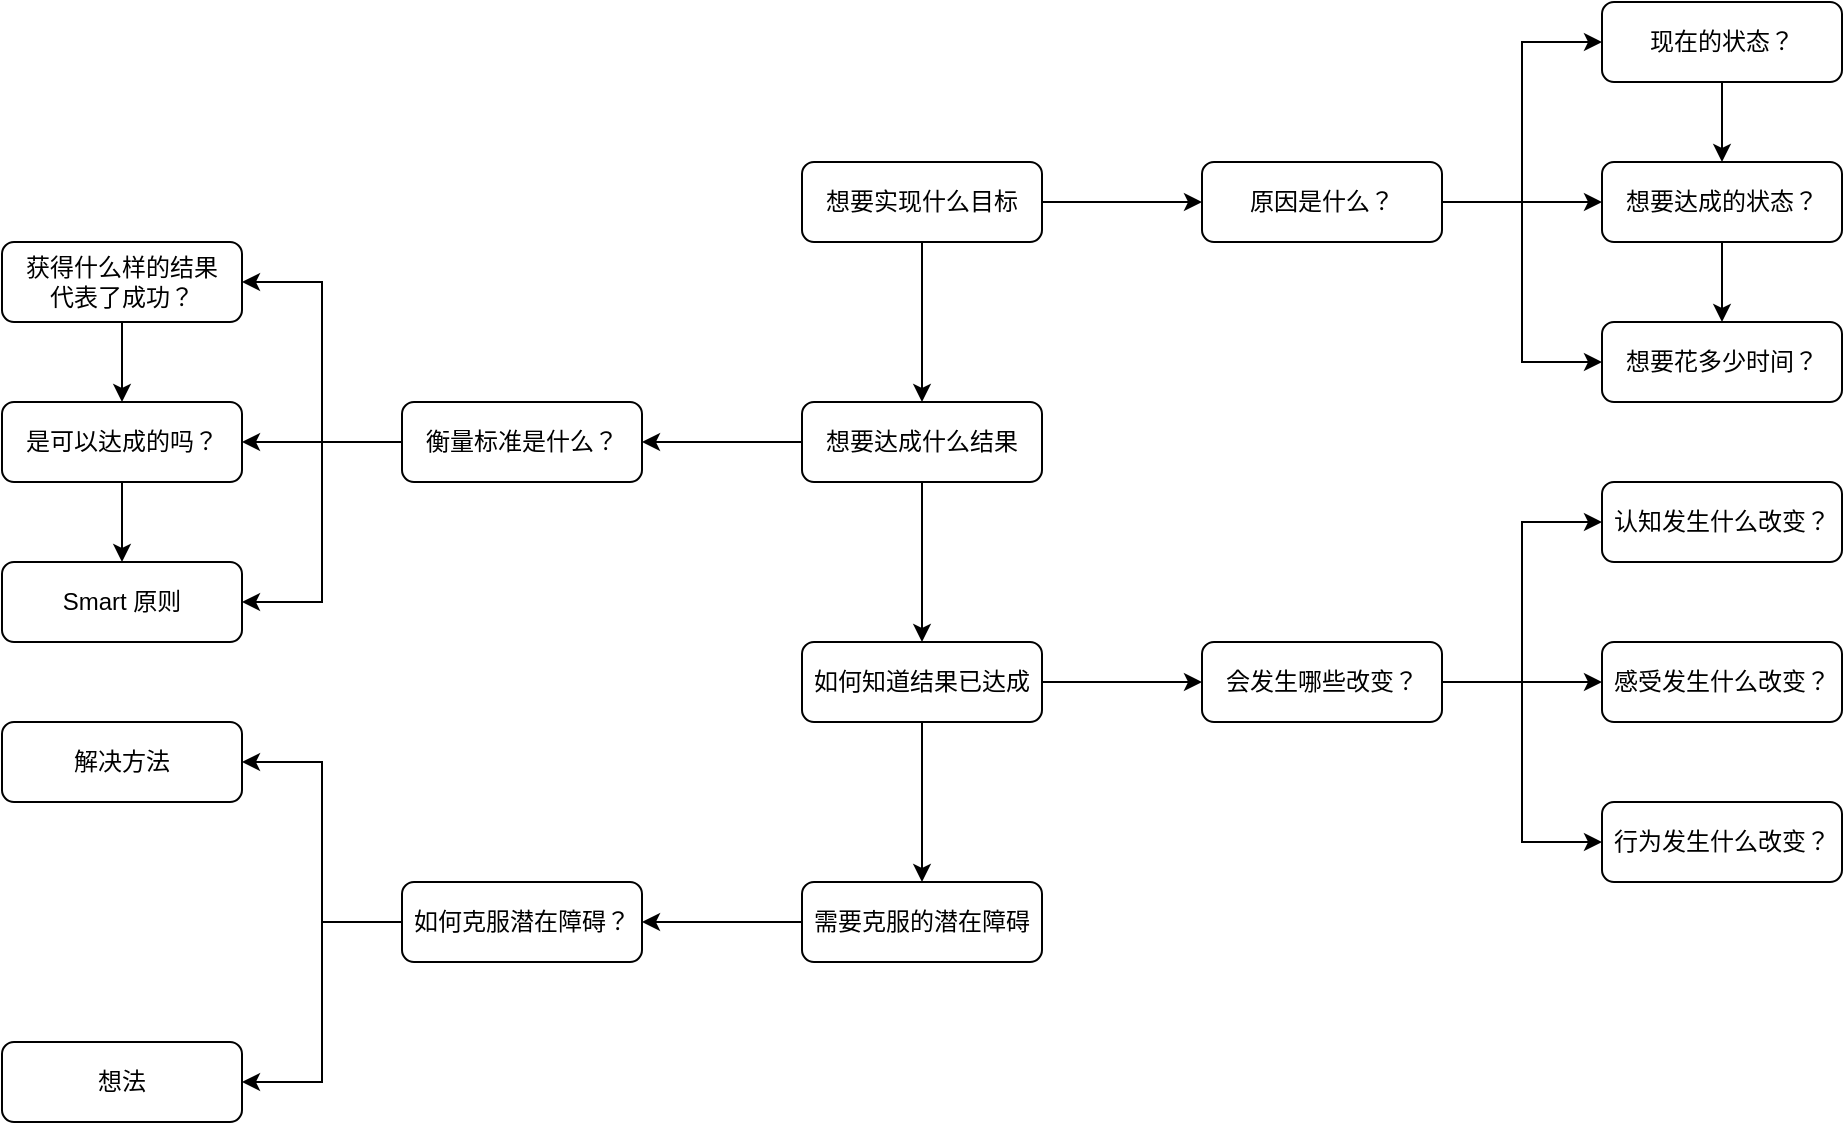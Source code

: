 <mxfile version="24.8.6">
  <diagram name="行动计划" id="g7bI6O3wesZc79Nfie9q">
    <mxGraphModel dx="1820" dy="515" grid="1" gridSize="10" guides="1" tooltips="1" connect="1" arrows="1" fold="1" page="1" pageScale="1" pageWidth="827" pageHeight="1169" math="0" shadow="0">
      <root>
        <mxCell id="0" />
        <mxCell id="1" parent="0" />
        <mxCell id="AEj-KMiuFNynOYT03KIb-4" style="edgeStyle=orthogonalEdgeStyle;rounded=0;orthogonalLoop=1;jettySize=auto;html=1;" edge="1" parent="1" source="AEj-KMiuFNynOYT03KIb-1" target="AEj-KMiuFNynOYT03KIb-3">
          <mxGeometry relative="1" as="geometry" />
        </mxCell>
        <mxCell id="AEj-KMiuFNynOYT03KIb-13" style="edgeStyle=orthogonalEdgeStyle;rounded=0;orthogonalLoop=1;jettySize=auto;html=1;" edge="1" parent="1" source="AEj-KMiuFNynOYT03KIb-1" target="AEj-KMiuFNynOYT03KIb-2">
          <mxGeometry relative="1" as="geometry" />
        </mxCell>
        <mxCell id="AEj-KMiuFNynOYT03KIb-1" value="想要实现什么目标" style="rounded=1;whiteSpace=wrap;html=1;" vertex="1" parent="1">
          <mxGeometry x="360" y="160" width="120" height="40" as="geometry" />
        </mxCell>
        <mxCell id="AEj-KMiuFNynOYT03KIb-21" style="edgeStyle=orthogonalEdgeStyle;rounded=0;orthogonalLoop=1;jettySize=auto;html=1;" edge="1" parent="1" source="AEj-KMiuFNynOYT03KIb-2" target="AEj-KMiuFNynOYT03KIb-20">
          <mxGeometry relative="1" as="geometry" />
        </mxCell>
        <mxCell id="AEj-KMiuFNynOYT03KIb-2" value="想要达成什么结果" style="rounded=1;whiteSpace=wrap;html=1;" vertex="1" parent="1">
          <mxGeometry x="360" y="280" width="120" height="40" as="geometry" />
        </mxCell>
        <mxCell id="AEj-KMiuFNynOYT03KIb-6" style="edgeStyle=orthogonalEdgeStyle;rounded=0;orthogonalLoop=1;jettySize=auto;html=1;entryX=0;entryY=0.5;entryDx=0;entryDy=0;" edge="1" parent="1" source="AEj-KMiuFNynOYT03KIb-3" target="AEj-KMiuFNynOYT03KIb-5">
          <mxGeometry relative="1" as="geometry" />
        </mxCell>
        <mxCell id="AEj-KMiuFNynOYT03KIb-32" style="edgeStyle=orthogonalEdgeStyle;rounded=0;orthogonalLoop=1;jettySize=auto;html=1;" edge="1" parent="1" source="AEj-KMiuFNynOYT03KIb-3" target="AEj-KMiuFNynOYT03KIb-7">
          <mxGeometry relative="1" as="geometry" />
        </mxCell>
        <mxCell id="AEj-KMiuFNynOYT03KIb-33" style="edgeStyle=orthogonalEdgeStyle;rounded=0;orthogonalLoop=1;jettySize=auto;html=1;entryX=0;entryY=0.5;entryDx=0;entryDy=0;" edge="1" parent="1" source="AEj-KMiuFNynOYT03KIb-3" target="AEj-KMiuFNynOYT03KIb-9">
          <mxGeometry relative="1" as="geometry" />
        </mxCell>
        <mxCell id="AEj-KMiuFNynOYT03KIb-3" value="原因是什么？" style="rounded=1;whiteSpace=wrap;html=1;" vertex="1" parent="1">
          <mxGeometry x="560" y="160" width="120" height="40" as="geometry" />
        </mxCell>
        <mxCell id="AEj-KMiuFNynOYT03KIb-8" style="edgeStyle=orthogonalEdgeStyle;rounded=0;orthogonalLoop=1;jettySize=auto;html=1;entryX=0.5;entryY=0;entryDx=0;entryDy=0;" edge="1" parent="1" source="AEj-KMiuFNynOYT03KIb-5" target="AEj-KMiuFNynOYT03KIb-7">
          <mxGeometry relative="1" as="geometry" />
        </mxCell>
        <mxCell id="AEj-KMiuFNynOYT03KIb-5" value="现在的状态？" style="rounded=1;whiteSpace=wrap;html=1;" vertex="1" parent="1">
          <mxGeometry x="760" y="80" width="120" height="40" as="geometry" />
        </mxCell>
        <mxCell id="AEj-KMiuFNynOYT03KIb-10" style="edgeStyle=orthogonalEdgeStyle;rounded=0;orthogonalLoop=1;jettySize=auto;html=1;entryX=0.5;entryY=0;entryDx=0;entryDy=0;" edge="1" parent="1" source="AEj-KMiuFNynOYT03KIb-7" target="AEj-KMiuFNynOYT03KIb-9">
          <mxGeometry relative="1" as="geometry" />
        </mxCell>
        <mxCell id="AEj-KMiuFNynOYT03KIb-7" value="想要达成的状态？" style="rounded=1;whiteSpace=wrap;html=1;" vertex="1" parent="1">
          <mxGeometry x="760" y="160" width="120" height="40" as="geometry" />
        </mxCell>
        <mxCell id="AEj-KMiuFNynOYT03KIb-9" value="想要花多少时间？" style="rounded=1;whiteSpace=wrap;html=1;" vertex="1" parent="1">
          <mxGeometry x="760" y="240" width="120" height="40" as="geometry" />
        </mxCell>
        <mxCell id="AEj-KMiuFNynOYT03KIb-23" style="edgeStyle=orthogonalEdgeStyle;rounded=0;orthogonalLoop=1;jettySize=auto;html=1;" edge="1" parent="1" source="AEj-KMiuFNynOYT03KIb-20" target="AEj-KMiuFNynOYT03KIb-22">
          <mxGeometry relative="1" as="geometry" />
        </mxCell>
        <mxCell id="AEj-KMiuFNynOYT03KIb-36" value="" style="edgeStyle=orthogonalEdgeStyle;rounded=0;orthogonalLoop=1;jettySize=auto;html=1;" edge="1" parent="1" source="AEj-KMiuFNynOYT03KIb-20" target="AEj-KMiuFNynOYT03KIb-35">
          <mxGeometry relative="1" as="geometry" />
        </mxCell>
        <mxCell id="AEj-KMiuFNynOYT03KIb-20" value="如何知道结果已达成" style="rounded=1;whiteSpace=wrap;html=1;" vertex="1" parent="1">
          <mxGeometry x="360" y="400" width="120" height="40" as="geometry" />
        </mxCell>
        <mxCell id="AEj-KMiuFNynOYT03KIb-27" style="edgeStyle=orthogonalEdgeStyle;rounded=0;orthogonalLoop=1;jettySize=auto;html=1;entryX=0;entryY=0.5;entryDx=0;entryDy=0;" edge="1" parent="1" source="AEj-KMiuFNynOYT03KIb-22" target="AEj-KMiuFNynOYT03KIb-26">
          <mxGeometry relative="1" as="geometry" />
        </mxCell>
        <mxCell id="AEj-KMiuFNynOYT03KIb-28" style="edgeStyle=orthogonalEdgeStyle;rounded=0;orthogonalLoop=1;jettySize=auto;html=1;" edge="1" parent="1" source="AEj-KMiuFNynOYT03KIb-22" target="AEj-KMiuFNynOYT03KIb-25">
          <mxGeometry relative="1" as="geometry" />
        </mxCell>
        <mxCell id="AEj-KMiuFNynOYT03KIb-29" style="edgeStyle=orthogonalEdgeStyle;rounded=0;orthogonalLoop=1;jettySize=auto;html=1;entryX=0;entryY=0.5;entryDx=0;entryDy=0;" edge="1" parent="1" source="AEj-KMiuFNynOYT03KIb-22" target="AEj-KMiuFNynOYT03KIb-24">
          <mxGeometry relative="1" as="geometry" />
        </mxCell>
        <mxCell id="AEj-KMiuFNynOYT03KIb-22" value="会发生哪些改变？" style="rounded=1;whiteSpace=wrap;html=1;" vertex="1" parent="1">
          <mxGeometry x="560" y="400" width="120" height="40" as="geometry" />
        </mxCell>
        <mxCell id="AEj-KMiuFNynOYT03KIb-24" value="行为发生什么改变？" style="rounded=1;whiteSpace=wrap;html=1;" vertex="1" parent="1">
          <mxGeometry x="760" y="480" width="120" height="40" as="geometry" />
        </mxCell>
        <mxCell id="AEj-KMiuFNynOYT03KIb-25" value="感受发生什么改变？" style="rounded=1;whiteSpace=wrap;html=1;" vertex="1" parent="1">
          <mxGeometry x="760" y="400" width="120" height="40" as="geometry" />
        </mxCell>
        <mxCell id="AEj-KMiuFNynOYT03KIb-26" value="认知发生什么改变？" style="rounded=1;whiteSpace=wrap;html=1;" vertex="1" parent="1">
          <mxGeometry x="760" y="320" width="120" height="40" as="geometry" />
        </mxCell>
        <mxCell id="AEj-KMiuFNynOYT03KIb-12" style="edgeStyle=orthogonalEdgeStyle;rounded=0;orthogonalLoop=1;jettySize=auto;html=1;" edge="1" parent="1" source="AEj-KMiuFNynOYT03KIb-2" target="AEj-KMiuFNynOYT03KIb-11">
          <mxGeometry relative="1" as="geometry" />
        </mxCell>
        <mxCell id="AEj-KMiuFNynOYT03KIb-16" style="edgeStyle=orthogonalEdgeStyle;rounded=0;orthogonalLoop=1;jettySize=auto;html=1;entryX=1;entryY=0.5;entryDx=0;entryDy=0;" edge="1" parent="1" source="AEj-KMiuFNynOYT03KIb-11" target="AEj-KMiuFNynOYT03KIb-15">
          <mxGeometry relative="1" as="geometry">
            <Array as="points">
              <mxPoint x="120" y="300" />
              <mxPoint x="120" y="220" />
            </Array>
          </mxGeometry>
        </mxCell>
        <mxCell id="AEj-KMiuFNynOYT03KIb-30" style="edgeStyle=orthogonalEdgeStyle;rounded=0;orthogonalLoop=1;jettySize=auto;html=1;" edge="1" parent="1" source="AEj-KMiuFNynOYT03KIb-11" target="AEj-KMiuFNynOYT03KIb-14">
          <mxGeometry relative="1" as="geometry" />
        </mxCell>
        <mxCell id="AEj-KMiuFNynOYT03KIb-31" style="edgeStyle=orthogonalEdgeStyle;rounded=0;orthogonalLoop=1;jettySize=auto;html=1;entryX=1;entryY=0.5;entryDx=0;entryDy=0;" edge="1" parent="1" source="AEj-KMiuFNynOYT03KIb-11" target="AEj-KMiuFNynOYT03KIb-18">
          <mxGeometry relative="1" as="geometry" />
        </mxCell>
        <mxCell id="AEj-KMiuFNynOYT03KIb-11" value="衡量标准是什么？" style="rounded=1;whiteSpace=wrap;html=1;" vertex="1" parent="1">
          <mxGeometry x="160" y="280" width="120" height="40" as="geometry" />
        </mxCell>
        <mxCell id="AEj-KMiuFNynOYT03KIb-19" value="" style="edgeStyle=orthogonalEdgeStyle;rounded=0;orthogonalLoop=1;jettySize=auto;html=1;" edge="1" parent="1" source="AEj-KMiuFNynOYT03KIb-14" target="AEj-KMiuFNynOYT03KIb-18">
          <mxGeometry relative="1" as="geometry" />
        </mxCell>
        <mxCell id="AEj-KMiuFNynOYT03KIb-14" value="是可以达成的吗？" style="rounded=1;whiteSpace=wrap;html=1;" vertex="1" parent="1">
          <mxGeometry x="-40" y="280" width="120" height="40" as="geometry" />
        </mxCell>
        <mxCell id="AEj-KMiuFNynOYT03KIb-17" style="edgeStyle=orthogonalEdgeStyle;rounded=0;orthogonalLoop=1;jettySize=auto;html=1;entryX=0.5;entryY=0;entryDx=0;entryDy=0;" edge="1" parent="1" source="AEj-KMiuFNynOYT03KIb-15" target="AEj-KMiuFNynOYT03KIb-14">
          <mxGeometry relative="1" as="geometry" />
        </mxCell>
        <mxCell id="AEj-KMiuFNynOYT03KIb-15" value="获得什么样的结果&lt;br&gt;代表了成功？" style="rounded=1;whiteSpace=wrap;html=1;" vertex="1" parent="1">
          <mxGeometry x="-40" y="200" width="120" height="40" as="geometry" />
        </mxCell>
        <mxCell id="AEj-KMiuFNynOYT03KIb-18" value="Smart 原则" style="rounded=1;whiteSpace=wrap;html=1;" vertex="1" parent="1">
          <mxGeometry x="-40" y="360" width="120" height="40" as="geometry" />
        </mxCell>
        <mxCell id="AEj-KMiuFNynOYT03KIb-38" style="edgeStyle=orthogonalEdgeStyle;rounded=0;orthogonalLoop=1;jettySize=auto;html=1;" edge="1" parent="1" source="AEj-KMiuFNynOYT03KIb-35" target="AEj-KMiuFNynOYT03KIb-37">
          <mxGeometry relative="1" as="geometry" />
        </mxCell>
        <mxCell id="AEj-KMiuFNynOYT03KIb-35" value="需要克服的潜在障碍" style="rounded=1;whiteSpace=wrap;html=1;" vertex="1" parent="1">
          <mxGeometry x="360" y="520" width="120" height="40" as="geometry" />
        </mxCell>
        <mxCell id="AEj-KMiuFNynOYT03KIb-41" style="edgeStyle=orthogonalEdgeStyle;rounded=0;orthogonalLoop=1;jettySize=auto;html=1;entryX=1;entryY=0.5;entryDx=0;entryDy=0;" edge="1" parent="1" source="AEj-KMiuFNynOYT03KIb-37" target="AEj-KMiuFNynOYT03KIb-39">
          <mxGeometry relative="1" as="geometry" />
        </mxCell>
        <mxCell id="AEj-KMiuFNynOYT03KIb-42" style="edgeStyle=orthogonalEdgeStyle;rounded=0;orthogonalLoop=1;jettySize=auto;html=1;entryX=1;entryY=0.5;entryDx=0;entryDy=0;" edge="1" parent="1" source="AEj-KMiuFNynOYT03KIb-37" target="AEj-KMiuFNynOYT03KIb-40">
          <mxGeometry relative="1" as="geometry" />
        </mxCell>
        <mxCell id="AEj-KMiuFNynOYT03KIb-37" value="如何克服潜在障碍？" style="rounded=1;whiteSpace=wrap;html=1;" vertex="1" parent="1">
          <mxGeometry x="160" y="520" width="120" height="40" as="geometry" />
        </mxCell>
        <mxCell id="AEj-KMiuFNynOYT03KIb-39" value="解决方法" style="rounded=1;whiteSpace=wrap;html=1;" vertex="1" parent="1">
          <mxGeometry x="-40" y="440" width="120" height="40" as="geometry" />
        </mxCell>
        <mxCell id="AEj-KMiuFNynOYT03KIb-40" value="想法" style="rounded=1;whiteSpace=wrap;html=1;" vertex="1" parent="1">
          <mxGeometry x="-40" y="600" width="120" height="40" as="geometry" />
        </mxCell>
      </root>
    </mxGraphModel>
  </diagram>
</mxfile>
